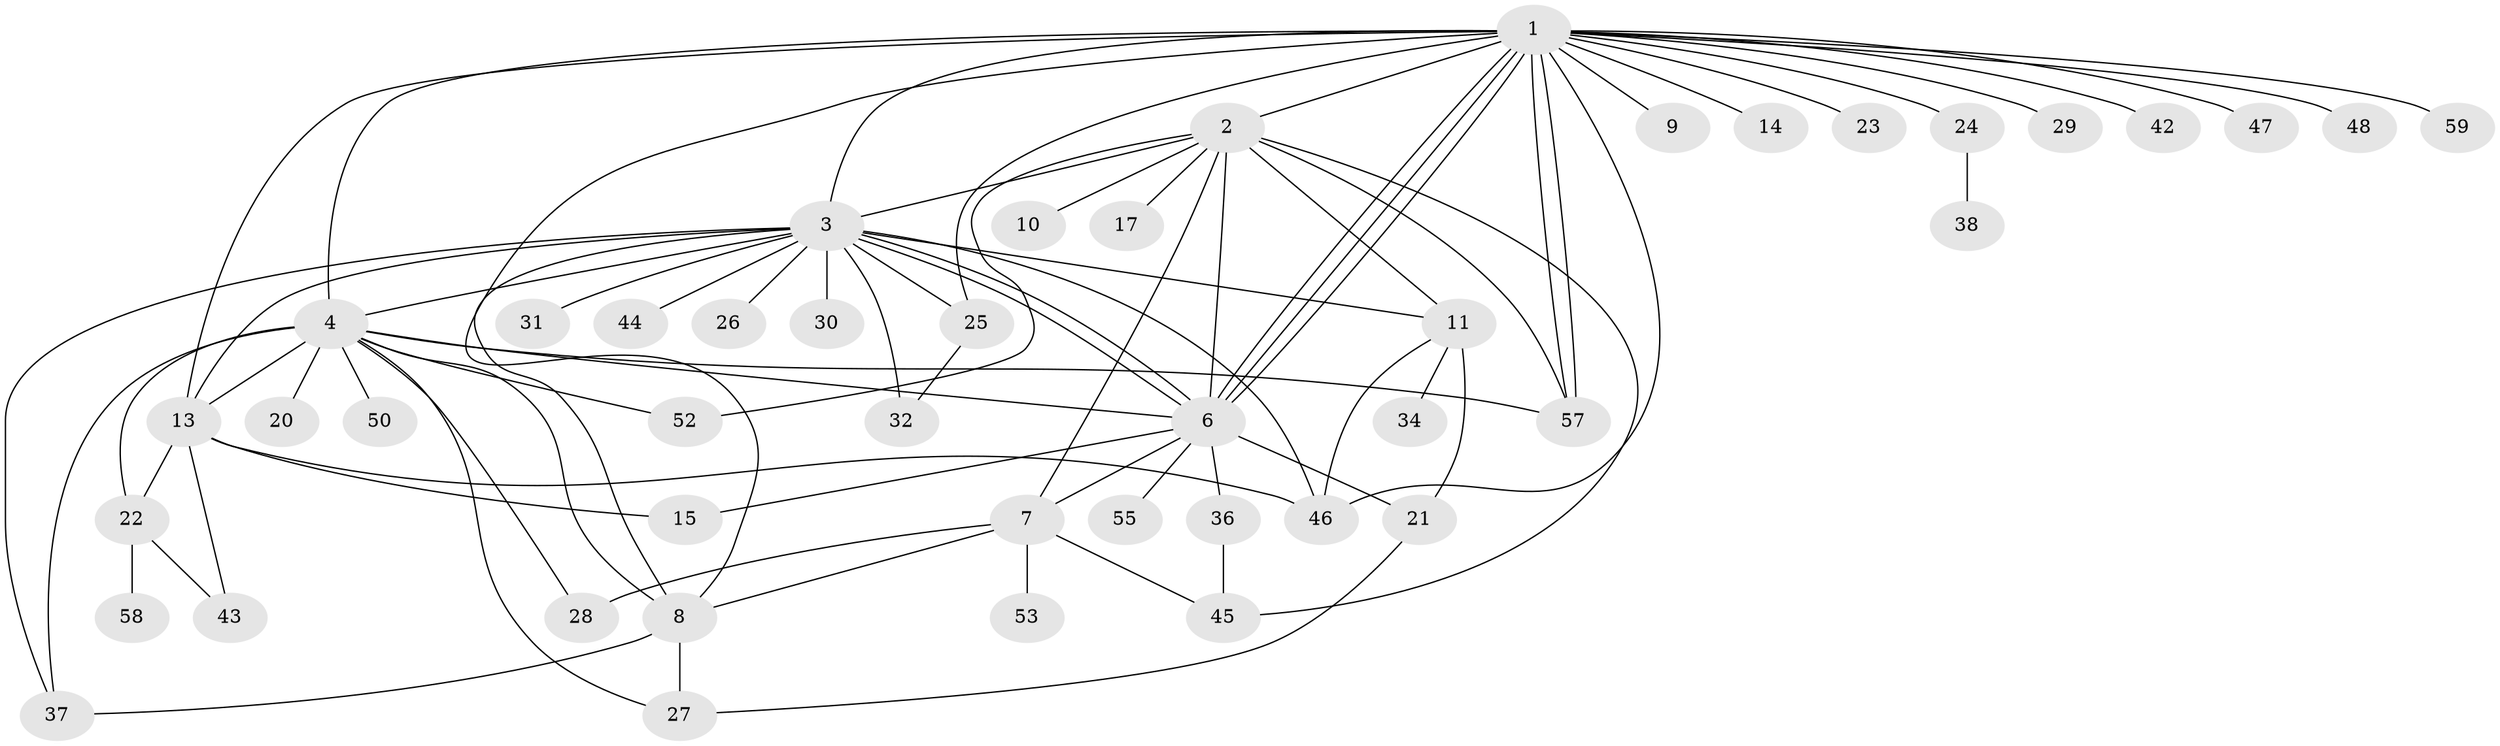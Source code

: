 // original degree distribution, {20: 0.016666666666666666, 9: 0.016666666666666666, 16: 0.016666666666666666, 14: 0.016666666666666666, 3: 0.15, 13: 0.016666666666666666, 6: 0.05, 2: 0.21666666666666667, 1: 0.38333333333333336, 4: 0.08333333333333333, 5: 0.03333333333333333}
// Generated by graph-tools (version 1.1) at 2025/11/02/27/25 16:11:12]
// undirected, 45 vertices, 79 edges
graph export_dot {
graph [start="1"]
  node [color=gray90,style=filled];
  1 [super="+5"];
  2 [super="+12"];
  3 [super="+19"];
  4 [super="+56"];
  6 [super="+39"];
  7 [super="+35"];
  8;
  9 [super="+18"];
  10;
  11 [super="+16"];
  13 [super="+51"];
  14 [super="+41"];
  15;
  17;
  20;
  21;
  22 [super="+40"];
  23;
  24;
  25;
  26;
  27 [super="+33"];
  28;
  29;
  30;
  31;
  32 [super="+54"];
  34;
  36;
  37 [super="+49"];
  38;
  42;
  43;
  44;
  45;
  46 [super="+60"];
  47;
  48;
  50;
  52;
  53;
  55;
  57;
  58;
  59;
  1 -- 2;
  1 -- 3;
  1 -- 4;
  1 -- 6;
  1 -- 6;
  1 -- 6;
  1 -- 8;
  1 -- 9;
  1 -- 14;
  1 -- 23;
  1 -- 25;
  1 -- 29;
  1 -- 42;
  1 -- 47;
  1 -- 48;
  1 -- 57;
  1 -- 57;
  1 -- 59;
  1 -- 24;
  1 -- 46;
  1 -- 13;
  2 -- 3;
  2 -- 6;
  2 -- 7;
  2 -- 10;
  2 -- 11;
  2 -- 17;
  2 -- 52;
  2 -- 57;
  2 -- 45;
  3 -- 6;
  3 -- 6;
  3 -- 8;
  3 -- 11;
  3 -- 13;
  3 -- 25;
  3 -- 26;
  3 -- 30;
  3 -- 31;
  3 -- 32 [weight=2];
  3 -- 44;
  3 -- 4;
  3 -- 46;
  3 -- 37;
  4 -- 8;
  4 -- 20;
  4 -- 22;
  4 -- 27;
  4 -- 28;
  4 -- 37;
  4 -- 50;
  4 -- 52;
  4 -- 57;
  4 -- 6;
  4 -- 13;
  6 -- 7;
  6 -- 15;
  6 -- 21;
  6 -- 36;
  6 -- 55;
  7 -- 28;
  7 -- 45;
  7 -- 53;
  7 -- 8;
  8 -- 27;
  8 -- 37;
  11 -- 34;
  11 -- 21;
  11 -- 46;
  13 -- 46;
  13 -- 43;
  13 -- 15;
  13 -- 22;
  21 -- 27;
  22 -- 43;
  22 -- 58 [weight=2];
  24 -- 38;
  25 -- 32;
  36 -- 45;
}
